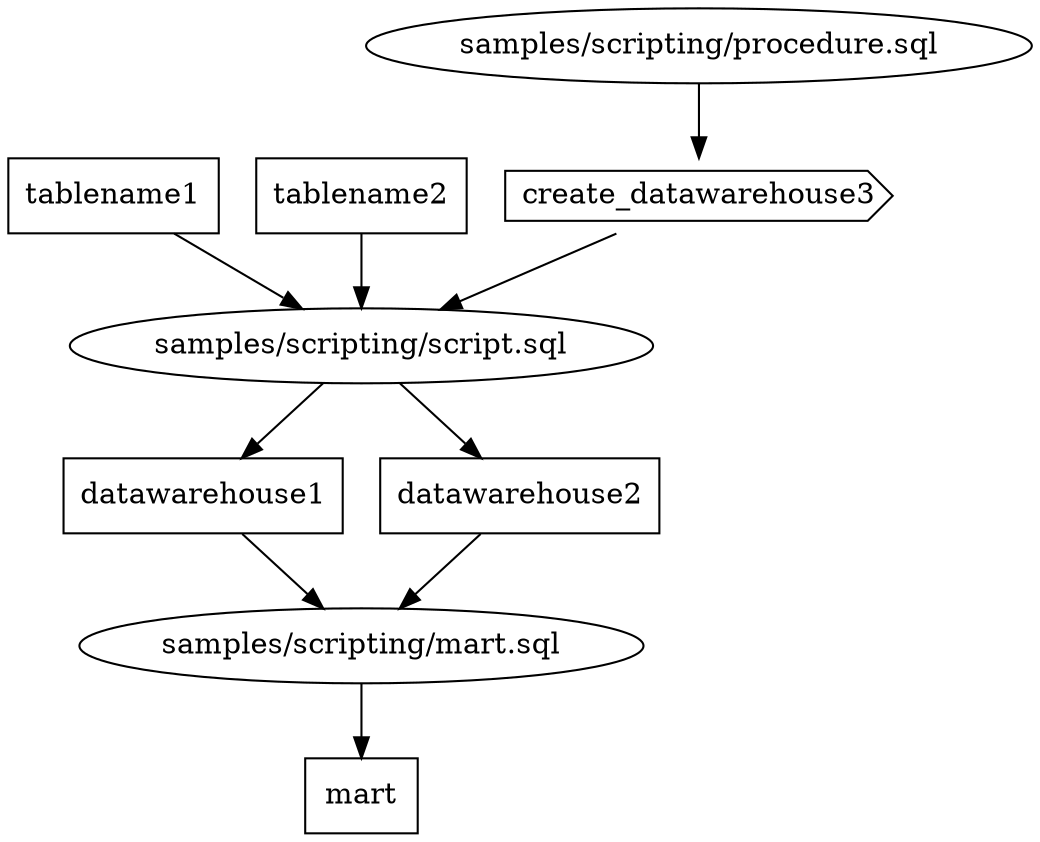 digraph G {
0 [label="samples/scripting/mart.sql", shape="", type=query];
1 [label="samples/scripting/procedure.sql", shape="", type=query];
2 [label="samples/scripting/script.sql", shape="", type=query];
3 [label=datawarehouse1, shape=box, type=table];
4 [label=datawarehouse2, shape=box, type=table];
5 [label=mart, shape=box, type=table];
6 [label=tablename1, shape=box, type=table];
7 [label=tablename2, shape=box, type=table];
8 [label=create_datawarehouse3, shape=cds, type=function];
0->5 ;
1->8 ;
2->3 ;
2->4 ;
3->0 ;
4->0 ;
6->2 ;
7->2 ;
8->2 ;
}
